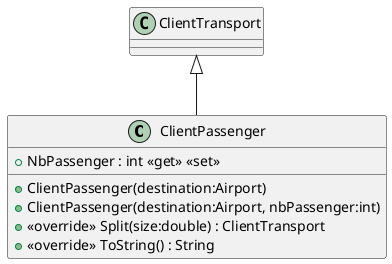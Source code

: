 @startuml
class ClientPassenger {
    + NbPassenger : int <<get>> <<set>>
    + ClientPassenger(destination:Airport)
    + ClientPassenger(destination:Airport, nbPassenger:int)
    + <<override>> Split(size:double) : ClientTransport
    + <<override>> ToString() : String
}
ClientTransport <|-- ClientPassenger
@enduml
